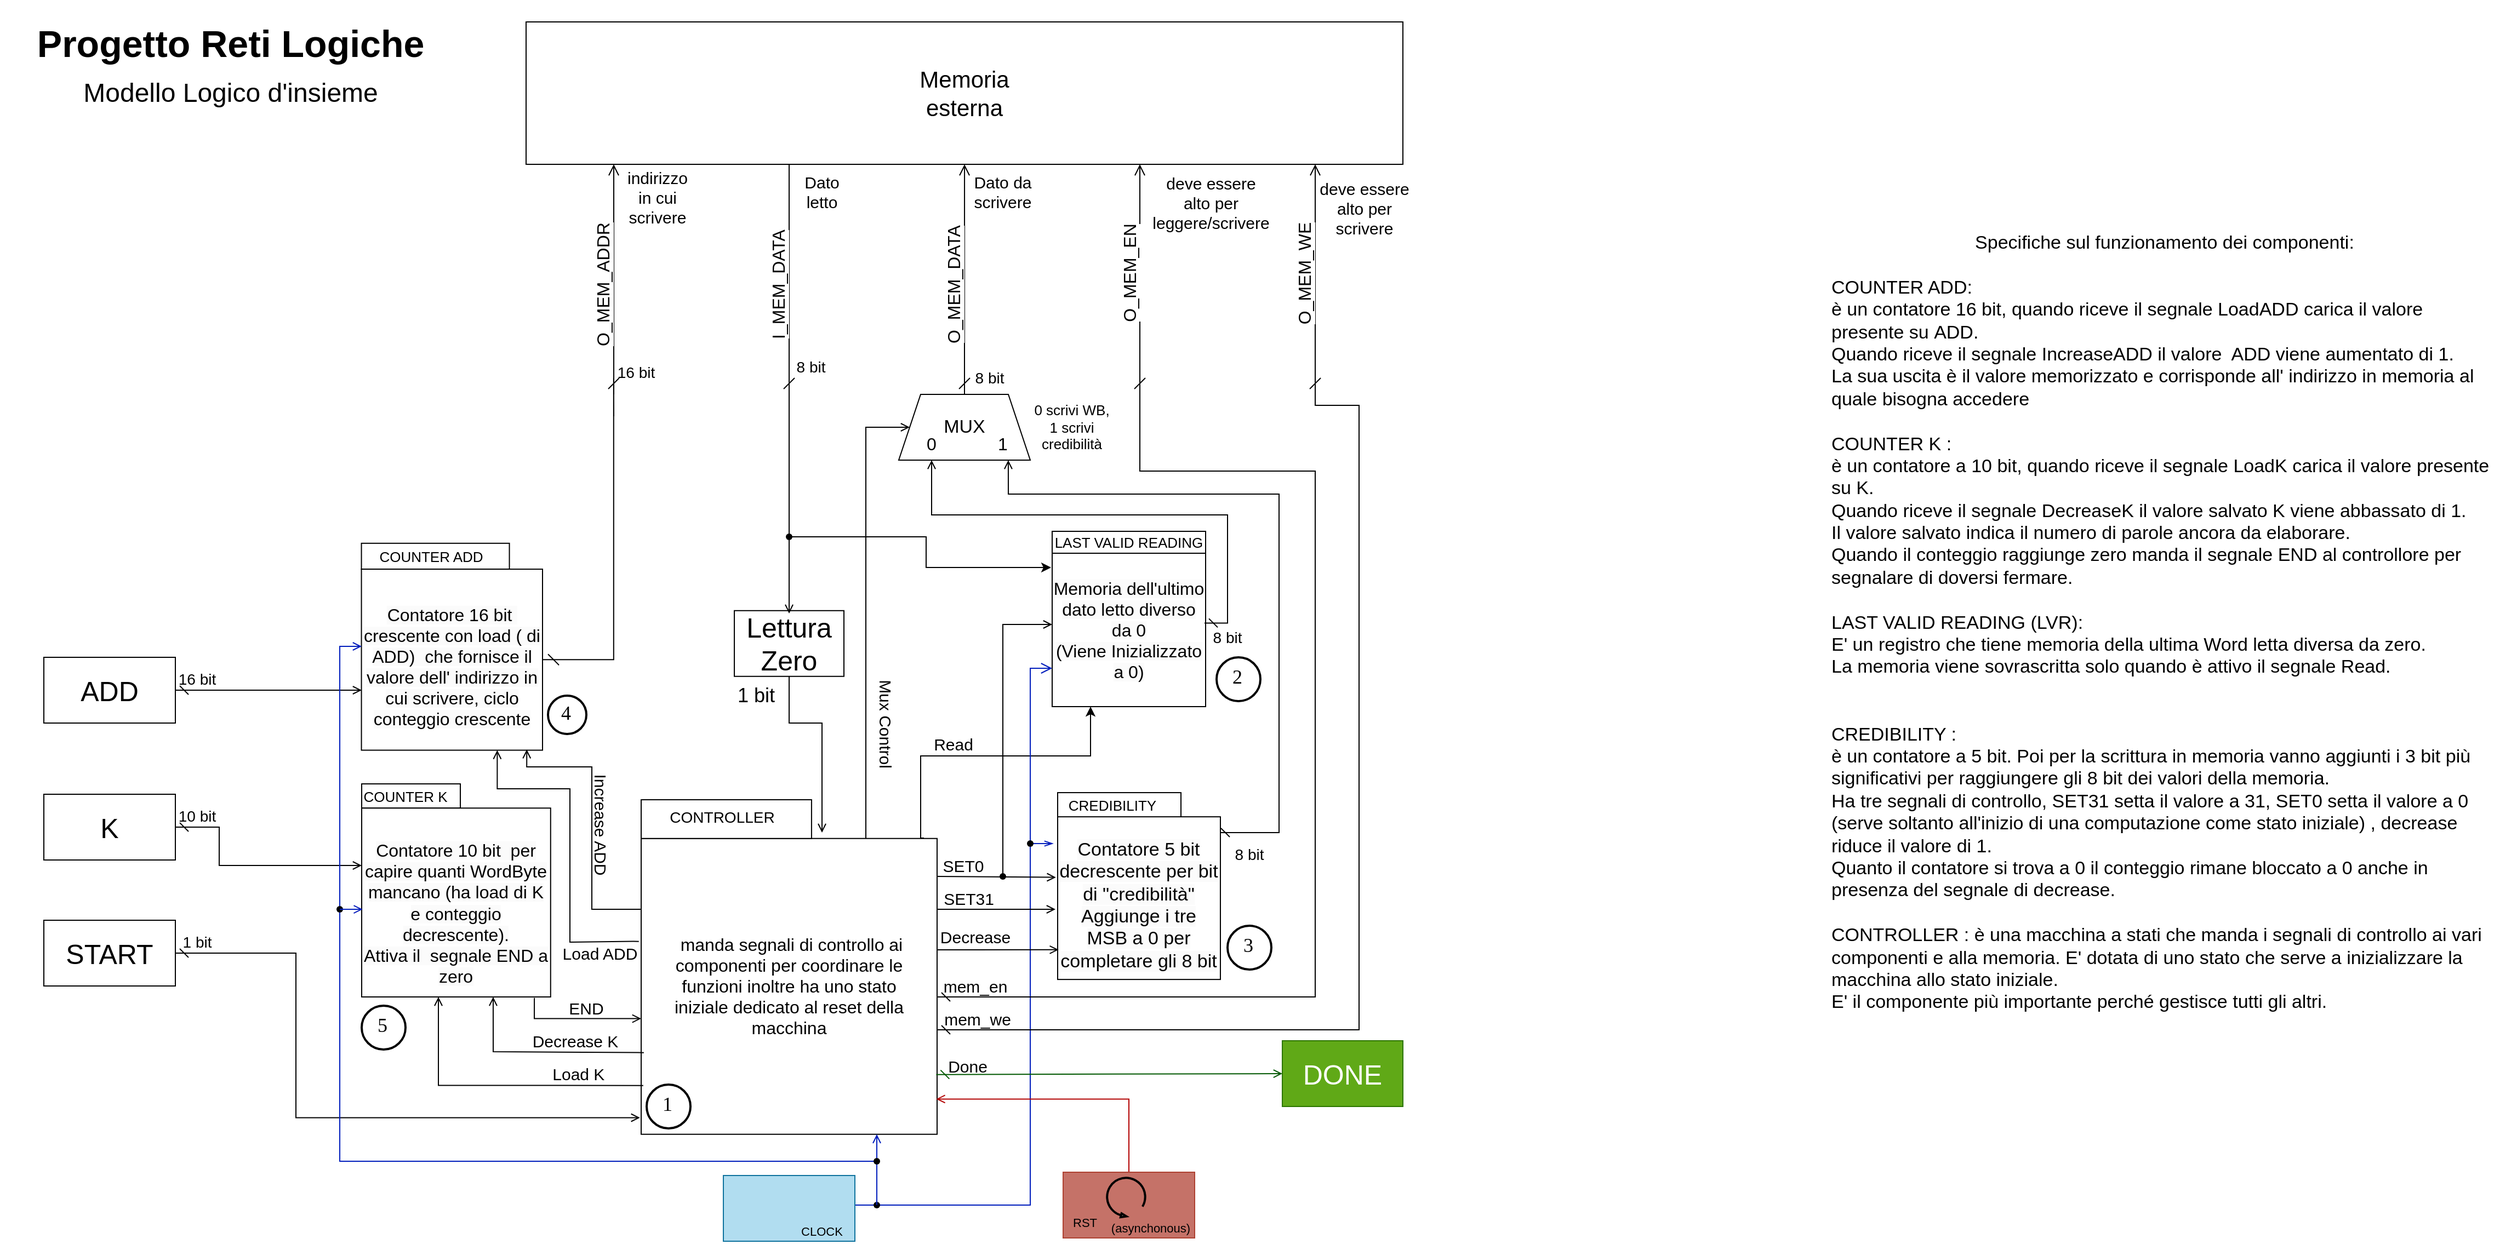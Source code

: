 <mxfile version="23.1.6" type="google">
  <diagram name="Pagina-1" id="CXnJINKXD5CLF8MU5uza">
    <mxGraphModel grid="1" page="1" gridSize="10" guides="1" tooltips="1" connect="1" arrows="1" fold="1" pageScale="1" pageWidth="827" pageHeight="1169" math="0" shadow="0">
      <root>
        <mxCell id="0" />
        <mxCell id="1" parent="0" />
        <mxCell id="ujHU5clYt-HK3VPFzPeh-1" style="edgeStyle=orthogonalEdgeStyle;rounded=0;orthogonalLoop=1;jettySize=auto;html=1;entryX=0.25;entryY=1;entryDx=0;entryDy=0;" edge="1" parent="1" target="HzhO1O29SzSo7NNr3SF--50">
          <mxGeometry relative="1" as="geometry">
            <mxPoint x="850" y="775" as="sourcePoint" />
            <Array as="points">
              <mxPoint x="853" y="775" />
              <mxPoint x="850" y="775" />
              <mxPoint x="850" y="700" />
              <mxPoint x="1005" y="700" />
            </Array>
          </mxGeometry>
        </mxCell>
        <mxCell id="OliqGDSAvF72mnYHEAYQ-1" value="&lt;font style=&quot;font-size: 16px;&quot;&gt;&amp;nbsp;manda segnali di controllo ai componenti per coordinare le funzioni inoltre ha uno stato iniziale dedicato al reset della macchina&lt;/font&gt;" style="whiteSpace=wrap;html=1;aspect=fixed;container=0;spacingRight=10;spacingLeft=10;" vertex="1" parent="1">
          <mxGeometry x="595" y="775.368" width="270" height="270" as="geometry" />
        </mxCell>
        <mxCell id="HzhO1O29SzSo7NNr3SF--3" value="K" style="rounded=0;whiteSpace=wrap;html=1;fontFamily=Helvetica;fontSize=25;fontColor=default;" vertex="1" parent="1">
          <mxGeometry x="50" y="735" width="120" height="60" as="geometry" />
        </mxCell>
        <mxCell id="x2RgXC4AxQPdTiI1XyRX-39" style="edgeStyle=orthogonalEdgeStyle;shape=connector;rounded=0;orthogonalLoop=1;jettySize=auto;html=1;labelBackgroundColor=default;strokeColor=default;align=center;verticalAlign=middle;fontFamily=Helvetica;fontSize=11;fontColor=default;endArrow=open;endFill=0;startArrow=dash;startFill=0;" edge="1" parent="1" source="HzhO1O29SzSo7NNr3SF--4">
          <mxGeometry relative="1" as="geometry">
            <mxPoint x="340" y="640" as="targetPoint" />
          </mxGeometry>
        </mxCell>
        <mxCell id="HzhO1O29SzSo7NNr3SF--4" value="ADD" style="rounded=0;whiteSpace=wrap;html=1;fontFamily=Helvetica;fontSize=25;fontColor=default;" vertex="1" parent="1">
          <mxGeometry x="50" y="610" width="120" height="60" as="geometry" />
        </mxCell>
        <mxCell id="x2RgXC4AxQPdTiI1XyRX-41" style="edgeStyle=orthogonalEdgeStyle;shape=connector;rounded=0;orthogonalLoop=1;jettySize=auto;html=1;labelBackgroundColor=default;strokeColor=default;align=center;verticalAlign=middle;fontFamily=Helvetica;fontSize=11;fontColor=default;endArrow=open;endFill=0;startArrow=dash;startFill=0;entryX=-0.004;entryY=0.944;entryDx=0;entryDy=0;entryPerimeter=0;" edge="1" parent="1" source="HzhO1O29SzSo7NNr3SF--5" target="OliqGDSAvF72mnYHEAYQ-1">
          <mxGeometry relative="1" as="geometry">
            <mxPoint x="590" y="1030" as="targetPoint" />
            <Array as="points">
              <mxPoint x="280" y="880" />
              <mxPoint x="280" y="1030" />
            </Array>
          </mxGeometry>
        </mxCell>
        <mxCell id="HzhO1O29SzSo7NNr3SF--5" value="START" style="rounded=0;whiteSpace=wrap;html=1;fontFamily=Helvetica;fontSize=25;fontColor=default;" vertex="1" parent="1">
          <mxGeometry x="50" y="850" width="120" height="60" as="geometry" />
        </mxCell>
        <mxCell id="HzhO1O29SzSo7NNr3SF--8" value="DONE" style="rounded=0;whiteSpace=wrap;html=1;fontFamily=Helvetica;fontSize=25;fillColor=#60a917;strokeColor=#2D7600;fontColor=#ffffff;" vertex="1" parent="1">
          <mxGeometry x="1180" y="960" width="110" height="60" as="geometry" />
        </mxCell>
        <mxCell id="HzhO1O29SzSo7NNr3SF--26" value="Memoria&lt;br style=&quot;font-size: 21px;&quot;&gt;esterna" style="rounded=0;whiteSpace=wrap;html=1;fontFamily=Helvetica;fontSize=21;fontColor=default;" vertex="1" parent="1">
          <mxGeometry x="490" y="30" width="800" height="130" as="geometry" />
        </mxCell>
        <mxCell id="HzhO1O29SzSo7NNr3SF--28" value="Progetto Reti Logiche&lt;br&gt;&lt;font style=&quot;font-size: 24px; font-weight: normal;&quot;&gt;Modello Logico d&#39;insieme&lt;/font&gt;" style="text;strokeColor=none;fillColor=none;html=1;fontSize=34;fontStyle=1;verticalAlign=middle;align=center;fontFamily=Helvetica;fontColor=default;" vertex="1" parent="1">
          <mxGeometry x="10" y="10" width="420" height="120" as="geometry" />
        </mxCell>
        <mxCell id="HzhO1O29SzSo7NNr3SF--31" value="&lt;font style=&quot;font-size: 16px;&quot;&gt;O_MEM_ADDR&lt;/font&gt;" style="endArrow=open;html=1;rounded=0;labelBackgroundColor=default;strokeColor=default;align=center;verticalAlign=middle;fontFamily=Helvetica;fontSize=16;fontColor=default;shape=connector;edgeStyle=segmentEdgeStyle;curved=0;startSize=8;endSize=8;entryX=0.111;entryY=1.021;entryDx=0;entryDy=0;entryPerimeter=0;startArrow=dash;startFill=0;endFill=0;horizontal=0;" edge="1" parent="1">
          <mxGeometry x="-0.048" y="10" width="50" height="50" relative="1" as="geometry">
            <mxPoint x="570" y="370" as="sourcePoint" />
            <mxPoint x="570.0" y="160" as="targetPoint" />
            <mxPoint as="offset" />
          </mxGeometry>
        </mxCell>
        <mxCell id="HzhO1O29SzSo7NNr3SF--32" value="I_MEM_DATA" style="endArrow=none;html=1;rounded=0;labelBackgroundColor=default;strokeColor=default;align=center;verticalAlign=middle;fontFamily=Helvetica;fontSize=16;fontColor=default;shape=connector;edgeStyle=segmentEdgeStyle;curved=0;startSize=8;endSize=8;entryX=0.111;entryY=1.021;entryDx=0;entryDy=0;entryPerimeter=0;startArrow=dash;startFill=0;endFill=0;horizontal=0;" edge="1" parent="1">
          <mxGeometry x="-0.048" y="10" width="50" height="50" relative="1" as="geometry">
            <mxPoint x="730" y="370" as="sourcePoint" />
            <mxPoint x="730" y="160" as="targetPoint" />
            <Array as="points">
              <mxPoint x="730" y="260" />
              <mxPoint x="730" y="260" />
            </Array>
            <mxPoint as="offset" />
          </mxGeometry>
        </mxCell>
        <mxCell id="HzhO1O29SzSo7NNr3SF--33" value="O_MEM_DATA" style="endArrow=open;html=1;rounded=0;labelBackgroundColor=default;strokeColor=default;align=center;verticalAlign=middle;fontFamily=Helvetica;fontSize=16;fontColor=default;shape=connector;edgeStyle=segmentEdgeStyle;curved=0;startSize=8;endSize=8;entryX=0.111;entryY=1.021;entryDx=0;entryDy=0;entryPerimeter=0;startArrow=dash;startFill=0;endFill=0;horizontal=0;" edge="1" parent="1">
          <mxGeometry x="-0.048" y="10" width="50" height="50" relative="1" as="geometry">
            <mxPoint x="890" y="370" as="sourcePoint" />
            <mxPoint x="890.03" y="160" as="targetPoint" />
            <Array as="points">
              <mxPoint x="890" y="360" />
              <mxPoint x="890" y="360" />
            </Array>
            <mxPoint as="offset" />
          </mxGeometry>
        </mxCell>
        <mxCell id="HzhO1O29SzSo7NNr3SF--34" value="O_MEM_WE" style="endArrow=open;html=1;rounded=0;labelBackgroundColor=default;strokeColor=default;align=center;verticalAlign=middle;fontFamily=Helvetica;fontSize=16;fontColor=default;shape=connector;edgeStyle=segmentEdgeStyle;curved=0;startSize=8;endSize=8;startArrow=dash;startFill=0;endFill=0;horizontal=0;" edge="1" parent="1">
          <mxGeometry x="0.047" y="10" width="50" height="50" relative="1" as="geometry">
            <mxPoint x="1210" y="369.97" as="sourcePoint" />
            <mxPoint x="1210" y="160" as="targetPoint" />
            <Array as="points">
              <mxPoint x="1210" y="160" />
            </Array>
            <mxPoint as="offset" />
          </mxGeometry>
        </mxCell>
        <mxCell id="HzhO1O29SzSo7NNr3SF--35" value="O_MEM_EN" style="endArrow=open;html=1;rounded=0;labelBackgroundColor=default;strokeColor=default;align=center;verticalAlign=middle;fontFamily=Helvetica;fontSize=16;fontColor=default;shape=connector;edgeStyle=segmentEdgeStyle;curved=0;startSize=8;endSize=8;entryX=0.111;entryY=1.021;entryDx=0;entryDy=0;entryPerimeter=0;startArrow=dash;startFill=0;endFill=0;horizontal=0;" edge="1" parent="1">
          <mxGeometry x="0.051" y="10" width="50" height="50" relative="1" as="geometry">
            <mxPoint x="1050" y="370" as="sourcePoint" />
            <mxPoint x="1050" y="160" as="targetPoint" />
            <mxPoint as="offset" />
          </mxGeometry>
        </mxCell>
        <mxCell id="HzhO1O29SzSo7NNr3SF--66" value="" style="group" connectable="0" vertex="1" parent="1">
          <mxGeometry x="340" y="720" width="172.37" height="210" as="geometry" />
        </mxCell>
        <mxCell id="HzhO1O29SzSo7NNr3SF--65" value="" style="rounded=0;whiteSpace=wrap;html=1;fontFamily=Helvetica;fontSize=11;fontColor=default;" vertex="1" parent="HzhO1O29SzSo7NNr3SF--66">
          <mxGeometry y="5.526" width="90" height="22.105" as="geometry" />
        </mxCell>
        <mxCell id="HzhO1O29SzSo7NNr3SF--49" value="&lt;font style=&quot;font-size: 16px;&quot;&gt;&lt;br&gt;&lt;/font&gt;&lt;span style=&quot;color: rgb(0, 0, 0); font-family: Helvetica; font-style: normal; font-variant-ligatures: normal; font-variant-caps: normal; font-weight: 400; letter-spacing: normal; orphans: 2; text-align: center; text-indent: 0px; text-transform: none; widows: 2; word-spacing: 0px; -webkit-text-stroke-width: 0px; background-color: rgb(251, 251, 251); text-decoration-thickness: initial; text-decoration-style: initial; text-decoration-color: initial; float: none; display: inline !important; font-size: 16px;&quot;&gt;&lt;font style=&quot;font-size: 16px;&quot;&gt;Contatore 10 bit&amp;nbsp; per capire quanti WordByte mancano (ha load di K e conteggio decrescente).&lt;br&gt;Attiva il&amp;nbsp; segnale END a zero&lt;/font&gt;&lt;br&gt;&lt;/span&gt;" style="whiteSpace=wrap;html=1;aspect=fixed;fontFamily=Helvetica;fontSize=11;fontColor=default;" vertex="1" parent="HzhO1O29SzSo7NNr3SF--66">
          <mxGeometry y="27.63" width="172.37" height="172.37" as="geometry" />
        </mxCell>
        <mxCell id="HzhO1O29SzSo7NNr3SF--63" value="COUNTER K" style="text;html=1;strokeColor=none;fillColor=none;align=center;verticalAlign=middle;whiteSpace=wrap;rounded=0;fontFamily=Helvetica;fontSize=13;fontColor=default;" vertex="1" parent="HzhO1O29SzSo7NNr3SF--66">
          <mxGeometry width="80" height="33.158" as="geometry" />
        </mxCell>
        <mxCell id="HzhO1O29SzSo7NNr3SF--78" value="" style="group" connectable="0" vertex="1" parent="1">
          <mxGeometry x="970" y="490" width="140" height="170" as="geometry" />
        </mxCell>
        <mxCell id="HzhO1O29SzSo7NNr3SF--76" value="" style="rounded=0;whiteSpace=wrap;html=1;fontFamily=Helvetica;fontSize=11;fontColor=default;" vertex="1" parent="HzhO1O29SzSo7NNr3SF--78">
          <mxGeometry y="5" width="140" height="20" as="geometry" />
        </mxCell>
        <mxCell id="OliqGDSAvF72mnYHEAYQ-31" style="edgeStyle=orthogonalEdgeStyle;shape=connector;rounded=0;orthogonalLoop=1;jettySize=auto;html=1;exitDx=0;exitDy=0;labelBackgroundColor=default;strokeColor=default;align=center;verticalAlign=middle;fontFamily=Helvetica;fontSize=11;fontColor=default;startArrow=dash;startFill=0;endArrow=none;endFill=0;" edge="1" parent="HzhO1O29SzSo7NNr3SF--78">
          <mxGeometry relative="1" as="geometry">
            <mxPoint x="-170" y="-130" as="targetPoint" />
            <mxPoint x="-170" y="-130.45" as="sourcePoint" />
          </mxGeometry>
        </mxCell>
        <mxCell id="HzhO1O29SzSo7NNr3SF--50" value="&lt;span style=&quot;color: rgb(0, 0, 0); font-family: Helvetica; font-style: normal; font-variant-ligatures: normal; font-variant-caps: normal; font-weight: 400; letter-spacing: normal; orphans: 2; text-align: center; text-indent: 0px; text-transform: none; widows: 2; word-spacing: 0px; -webkit-text-stroke-width: 0px; background-color: rgb(251, 251, 251); text-decoration-thickness: initial; text-decoration-style: initial; text-decoration-color: initial; float: none; display: inline !important; font-size: 16px;&quot;&gt;&lt;font style=&quot;font-size: 16px;&quot;&gt;Memoria dell&#39;ultimo dato letto diverso da 0&lt;br&gt;(Viene Inizializzato a 0)&lt;/font&gt;&lt;br&gt;&lt;/span&gt;" style="whiteSpace=wrap;html=1;aspect=fixed;fontFamily=Helvetica;fontSize=11;fontColor=default;" vertex="1" parent="HzhO1O29SzSo7NNr3SF--78">
          <mxGeometry y="25" width="140" height="140" as="geometry" />
        </mxCell>
        <mxCell id="HzhO1O29SzSo7NNr3SF--74" value="LAST VALID READING" style="text;html=1;strokeColor=none;fillColor=none;align=center;verticalAlign=middle;whiteSpace=wrap;rounded=0;fontFamily=Helvetica;fontSize=13;fontColor=default;" vertex="1" parent="HzhO1O29SzSo7NNr3SF--78">
          <mxGeometry width="140" height="30" as="geometry" />
        </mxCell>
        <mxCell id="HzhO1O29SzSo7NNr3SF--81" value="" style="group" connectable="0" vertex="1" parent="1">
          <mxGeometry x="331.91" y="500" width="173.091" height="194.777" as="geometry" />
        </mxCell>
        <mxCell id="HzhO1O29SzSo7NNr3SF--68" value="" style="rounded=0;whiteSpace=wrap;html=1;fontFamily=Helvetica;fontSize=11;fontColor=default;container=0;" vertex="1" parent="HzhO1O29SzSo7NNr3SF--81">
          <mxGeometry x="7.86" y="5.91" width="135" height="23.64" as="geometry" />
        </mxCell>
        <mxCell id="HzhO1O29SzSo7NNr3SF--82" style="edgeStyle=segmentEdgeStyle;shape=connector;curved=0;rounded=0;orthogonalLoop=1;jettySize=auto;html=1;labelBackgroundColor=default;strokeColor=default;align=center;verticalAlign=middle;fontFamily=Helvetica;fontSize=11;fontColor=default;startArrow=dash;startFill=0;endArrow=none;endFill=0;startSize=8;endSize=8;" edge="1" parent="HzhO1O29SzSo7NNr3SF--81" source="HzhO1O29SzSo7NNr3SF--51">
          <mxGeometry relative="1" as="geometry">
            <mxPoint x="238.09" y="-110" as="targetPoint" />
            <Array as="points">
              <mxPoint x="238" y="112" />
              <mxPoint x="238" y="-145" />
            </Array>
          </mxGeometry>
        </mxCell>
        <mxCell id="HzhO1O29SzSo7NNr3SF--51" value="&lt;br&gt;&lt;span style=&quot;color: rgb(0, 0, 0); font-family: Helvetica; font-size: 16px; font-style: normal; font-variant-ligatures: normal; font-variant-caps: normal; font-weight: 400; letter-spacing: normal; orphans: 2; text-align: center; text-indent: 0px; text-transform: none; widows: 2; word-spacing: 0px; -webkit-text-stroke-width: 0px; background-color: rgb(251, 251, 251); text-decoration-thickness: initial; text-decoration-style: initial; text-decoration-color: initial; float: none; display: inline !important;&quot;&gt;Contatore 16 bit&amp;nbsp; crescente con load ( di ADD)&amp;nbsp; che fornisce il valore dell&#39; indirizzo in cui scrivere, ciclo conteggio crescente&lt;/span&gt;&lt;br&gt;" style="whiteSpace=wrap;html=1;aspect=fixed;fontFamily=Helvetica;fontSize=11;fontColor=default;fontStyle=1;container=0;" vertex="1" parent="HzhO1O29SzSo7NNr3SF--81">
          <mxGeometry x="7.86" y="29.545" width="165.231" height="165.231" as="geometry" />
        </mxCell>
        <mxCell id="HzhO1O29SzSo7NNr3SF--67" value="COUNTER ADD" style="text;html=1;strokeColor=none;fillColor=none;align=center;verticalAlign=middle;whiteSpace=wrap;rounded=0;fontFamily=Helvetica;fontSize=13;fontColor=default;container=0;" vertex="1" parent="HzhO1O29SzSo7NNr3SF--81">
          <mxGeometry width="142.857" height="35.455" as="geometry" />
        </mxCell>
        <mxCell id="HzhO1O29SzSo7NNr3SF--87" value="Dato da scrivere" style="text;html=1;strokeColor=none;fillColor=none;align=center;verticalAlign=middle;whiteSpace=wrap;rounded=0;fontFamily=Helvetica;fontSize=15;fontColor=default;" vertex="1" parent="1">
          <mxGeometry x="895" y="175" width="60" height="20" as="geometry" />
        </mxCell>
        <mxCell id="HzhO1O29SzSo7NNr3SF--88" value="Dato letto" style="text;html=1;strokeColor=none;fillColor=none;align=center;verticalAlign=middle;whiteSpace=wrap;rounded=0;fontFamily=Helvetica;fontSize=15;fontColor=default;" vertex="1" parent="1">
          <mxGeometry x="730" y="170" width="60" height="30" as="geometry" />
        </mxCell>
        <mxCell id="HzhO1O29SzSo7NNr3SF--89" value="deve essere alto per leggere/scrivere" style="text;html=1;strokeColor=none;fillColor=none;align=center;verticalAlign=middle;whiteSpace=wrap;rounded=0;fontFamily=Helvetica;fontSize=15;fontColor=default;" vertex="1" parent="1">
          <mxGeometry x="1070" y="170" width="90" height="50" as="geometry" />
        </mxCell>
        <mxCell id="HzhO1O29SzSo7NNr3SF--90" value="deve essere alto per scrivere" style="text;html=1;strokeColor=none;fillColor=none;align=center;verticalAlign=middle;whiteSpace=wrap;rounded=0;fontFamily=Helvetica;fontSize=15;fontColor=default;" vertex="1" parent="1">
          <mxGeometry x="1210" y="180" width="90" height="40" as="geometry" />
        </mxCell>
        <mxCell id="HzhO1O29SzSo7NNr3SF--91" value="indirizzo in cui scrivere" style="text;html=1;strokeColor=none;fillColor=none;align=center;verticalAlign=middle;whiteSpace=wrap;rounded=0;fontFamily=Helvetica;fontSize=15;fontColor=default;" vertex="1" parent="1">
          <mxGeometry x="580" y="175" width="60" height="30" as="geometry" />
        </mxCell>
        <mxCell id="HzhO1O29SzSo7NNr3SF--110" value="8 bit" style="text;html=1;strokeColor=none;fillColor=none;align=center;verticalAlign=middle;whiteSpace=wrap;rounded=0;fontFamily=Helvetica;fontSize=14;fontColor=default;" vertex="1" parent="1">
          <mxGeometry x="720" y="330" width="60" height="30" as="geometry" />
        </mxCell>
        <mxCell id="HzhO1O29SzSo7NNr3SF--114" value="8 bit" style="text;html=1;strokeColor=none;fillColor=none;align=center;verticalAlign=middle;whiteSpace=wrap;rounded=0;fontFamily=Helvetica;fontSize=14;fontColor=default;" vertex="1" parent="1">
          <mxGeometry x="882.5" y="340" width="60" height="30" as="geometry" />
        </mxCell>
        <mxCell id="HzhO1O29SzSo7NNr3SF--118" value="" style="endArrow=open;html=1;rounded=0;labelBackgroundColor=default;strokeColor=#001DBC;align=center;verticalAlign=middle;fontFamily=Helvetica;fontSize=11;fontColor=default;shape=connector;edgeStyle=segmentEdgeStyle;curved=0;startSize=8;endSize=8;endFill=0;entryX=0;entryY=0.75;entryDx=0;entryDy=0;exitX=1;exitY=0.5;exitDx=0;exitDy=0;fillColor=#0050ef;" edge="1" parent="1" source="HzhO1O29SzSo7NNr3SF--15" target="HzhO1O29SzSo7NNr3SF--50">
          <mxGeometry width="50" height="50" relative="1" as="geometry">
            <mxPoint x="790" y="1090" as="sourcePoint" />
            <mxPoint x="950" y="630" as="targetPoint" />
            <Array as="points">
              <mxPoint x="790" y="1110" />
              <mxPoint x="950" y="1110" />
              <mxPoint x="950" y="620" />
            </Array>
          </mxGeometry>
        </mxCell>
        <mxCell id="OliqGDSAvF72mnYHEAYQ-23" value="mem_en" style="text;html=1;strokeColor=none;fillColor=none;align=center;verticalAlign=middle;whiteSpace=wrap;rounded=0;fontFamily=Helvetica;fontSize=15;fontColor=default;flipH=1;" vertex="1" parent="1">
          <mxGeometry x="870" y="895" width="60" height="30" as="geometry" />
        </mxCell>
        <mxCell id="OliqGDSAvF72mnYHEAYQ-25" value="mem_we" style="text;html=1;strokeColor=none;fillColor=none;align=center;verticalAlign=middle;whiteSpace=wrap;rounded=0;fontFamily=Helvetica;fontSize=15;fontColor=default;" vertex="1" parent="1">
          <mxGeometry x="872" y="925" width="60" height="30" as="geometry" />
        </mxCell>
        <mxCell id="OliqGDSAvF72mnYHEAYQ-47" value="16 bit" style="text;strokeColor=none;fillColor=none;html=1;fontSize=14;fontStyle=0;verticalAlign=middle;align=center;fontFamily=Helvetica;fontColor=default;" vertex="1" parent="1">
          <mxGeometry x="540" y="330" width="100" height="40" as="geometry" />
        </mxCell>
        <mxCell id="OliqGDSAvF72mnYHEAYQ-48" style="edgeStyle=orthogonalEdgeStyle;shape=connector;rounded=0;orthogonalLoop=1;jettySize=auto;html=1;labelBackgroundColor=default;strokeColor=default;align=center;verticalAlign=middle;fontFamily=Helvetica;fontSize=11;fontColor=default;startArrow=dash;startFill=0;endArrow=open;endFill=0;entryX=0.833;entryY=1;entryDx=0;entryDy=0;entryPerimeter=0;" edge="1" parent="1" target="OliqGDSAvF72mnYHEAYQ-49">
          <mxGeometry relative="1" as="geometry">
            <mxPoint x="1120" y="770" as="sourcePoint" />
            <mxPoint x="925" y="420" as="targetPoint" />
            <Array as="points">
              <mxPoint x="1120" y="770" />
              <mxPoint x="1177" y="770" />
              <mxPoint x="1177" y="461" />
              <mxPoint x="930" y="461" />
            </Array>
          </mxGeometry>
        </mxCell>
        <mxCell id="OliqGDSAvF72mnYHEAYQ-49" value="MUX" style="shape=trapezoid;perimeter=trapezoidPerimeter;whiteSpace=wrap;html=1;fixedSize=1;fontFamily=Helvetica;fontSize=17;fontColor=default;" vertex="1" parent="1">
          <mxGeometry x="830" y="370" width="120" height="60" as="geometry" />
        </mxCell>
        <mxCell id="OliqGDSAvF72mnYHEAYQ-50" style="edgeStyle=orthogonalEdgeStyle;shape=connector;rounded=0;orthogonalLoop=1;jettySize=auto;html=1;labelBackgroundColor=default;strokeColor=default;align=center;verticalAlign=middle;fontFamily=Helvetica;fontSize=11;fontColor=default;startArrow=dash;startFill=0;endArrow=open;endFill=0;entryX=0.5;entryY=1;entryDx=0;entryDy=0;exitX=0.993;exitY=0.455;exitDx=0;exitDy=0;exitPerimeter=0;" edge="1" parent="1" source="HzhO1O29SzSo7NNr3SF--50" target="OliqGDSAvF72mnYHEAYQ-59">
          <mxGeometry relative="1" as="geometry">
            <mxPoint x="920" y="450" as="targetPoint" />
            <mxPoint x="1120" y="570" as="sourcePoint" />
            <Array as="points">
              <mxPoint x="1130" y="579" />
              <mxPoint x="1130" y="480" />
              <mxPoint x="860" y="480" />
            </Array>
          </mxGeometry>
        </mxCell>
        <mxCell id="OliqGDSAvF72mnYHEAYQ-53" value="Mux Control" style="text;html=1;strokeColor=none;fillColor=none;align=center;verticalAlign=middle;whiteSpace=wrap;rounded=0;rotation=90;fontSize=15;" vertex="1" parent="1">
          <mxGeometry x="773.5" y="655.5" width="91" height="30" as="geometry" />
        </mxCell>
        <mxCell id="OliqGDSAvF72mnYHEAYQ-59" value="0" style="text;html=1;strokeColor=none;fillColor=none;align=center;verticalAlign=middle;whiteSpace=wrap;rounded=0;fontFamily=Helvetica;fontSize=16;fontColor=default;" vertex="1" parent="1">
          <mxGeometry x="830" y="400" width="60" height="30" as="geometry" />
        </mxCell>
        <mxCell id="OliqGDSAvF72mnYHEAYQ-60" value="1" style="text;html=1;strokeColor=none;fillColor=none;align=center;verticalAlign=middle;whiteSpace=wrap;rounded=0;fontFamily=Helvetica;fontSize=16;fontColor=default;" vertex="1" parent="1">
          <mxGeometry x="895" y="400" width="60" height="30" as="geometry" />
        </mxCell>
        <mxCell id="OliqGDSAvF72mnYHEAYQ-61" value="0 scrivi WB,&lt;br style=&quot;font-size: 13px;&quot;&gt;1 scrivi credibilità" style="text;html=1;strokeColor=none;fillColor=none;align=center;verticalAlign=middle;whiteSpace=wrap;rounded=0;fontFamily=Helvetica;fontSize=13;fontColor=default;" vertex="1" parent="1">
          <mxGeometry x="942.5" y="377.5" width="90" height="45" as="geometry" />
        </mxCell>
        <mxCell id="OliqGDSAvF72mnYHEAYQ-28" style="edgeStyle=orthogonalEdgeStyle;shape=connector;rounded=0;orthogonalLoop=1;jettySize=auto;html=1;labelBackgroundColor=default;strokeColor=default;align=center;verticalAlign=middle;fontFamily=Helvetica;fontSize=11;fontColor=default;startArrow=none;startFill=0;endArrow=none;endFill=0;exitDx=0;exitDy=0;" edge="1" parent="1" source="x2RgXC4AxQPdTiI1XyRX-7">
          <mxGeometry relative="1" as="geometry">
            <mxPoint x="730" y="370" as="targetPoint" />
            <mxPoint x="970" y="520" as="sourcePoint" />
            <Array as="points">
              <mxPoint x="730" y="460" />
              <mxPoint x="730" y="460" />
            </Array>
          </mxGeometry>
        </mxCell>
        <mxCell id="OliqGDSAvF72mnYHEAYQ-67" value="" style="group" connectable="0" vertex="1" parent="1">
          <mxGeometry x="975" y="728" width="175" height="182" as="geometry" />
        </mxCell>
        <mxCell id="HzhO1O29SzSo7NNr3SF--72" value="" style="rounded=0;whiteSpace=wrap;html=1;fontFamily=Helvetica;fontSize=11;fontColor=default;" vertex="1" parent="OliqGDSAvF72mnYHEAYQ-67">
          <mxGeometry y="5.515" width="112.5" height="27.576" as="geometry" />
        </mxCell>
        <mxCell id="HzhO1O29SzSo7NNr3SF--52" value="&lt;br&gt;&lt;span style=&quot;color: rgb(0, 0, 0); font-family: Helvetica; font-size: 17px; font-style: normal; font-variant-ligatures: normal; font-variant-caps: normal; font-weight: 400; letter-spacing: normal; orphans: 2; text-align: center; text-indent: 0px; text-transform: none; widows: 2; word-spacing: 0px; -webkit-text-stroke-width: 0px; background-color: rgb(251, 251, 251); text-decoration-thickness: initial; text-decoration-style: initial; text-decoration-color: initial; float: none; display: inline !important;&quot;&gt;Contatore 5 bit decrescente per bit di &quot;credibilità&quot; &lt;br&gt;Aggiunge i tre MSB a 0 per completare gli 8 bit&lt;br&gt;&lt;/span&gt;" style="whiteSpace=wrap;html=1;aspect=fixed;fontFamily=Helvetica;fontSize=11;fontColor=default;" vertex="1" parent="OliqGDSAvF72mnYHEAYQ-67">
          <mxGeometry y="27.576" width="148.485" height="148.485" as="geometry" />
        </mxCell>
        <mxCell id="HzhO1O29SzSo7NNr3SF--71" value="CREDIBILITY" style="text;html=1;strokeColor=none;fillColor=none;align=center;verticalAlign=middle;whiteSpace=wrap;rounded=0;fontFamily=Helvetica;fontSize=13;fontColor=default;" vertex="1" parent="OliqGDSAvF72mnYHEAYQ-67">
          <mxGeometry width="100.0" height="33.091" as="geometry" />
        </mxCell>
        <mxCell id="OliqGDSAvF72mnYHEAYQ-73" value="" style="endArrow=openThin;html=1;rounded=0;labelBackgroundColor=default;strokeColor=#001DBC;align=center;verticalAlign=middle;fontFamily=Helvetica;fontSize=11;fontColor=default;shape=connector;edgeStyle=orthogonalEdgeStyle;endFill=0;fillColor=#0050ef;" edge="1" parent="1">
          <mxGeometry width="50" height="50" relative="1" as="geometry">
            <mxPoint x="950" y="780" as="sourcePoint" />
            <mxPoint x="971" y="780" as="targetPoint" />
            <Array as="points">
              <mxPoint x="950" y="780" />
              <mxPoint x="971" y="780" />
            </Array>
          </mxGeometry>
        </mxCell>
        <mxCell id="OliqGDSAvF72mnYHEAYQ-82" value="Specifiche sul funzionamento dei componenti:&lt;br&gt;&lt;br&gt;&lt;div style=&quot;text-align: left;&quot;&gt;&lt;span style=&quot;background-color: initial;&quot;&gt;COUNTER ADD:&amp;nbsp;&lt;/span&gt;&lt;/div&gt;&lt;div style=&quot;text-align: left;&quot;&gt;&lt;span style=&quot;background-color: initial;&quot;&gt;è un contatore 16 bit, quando riceve il segnale LoadADD carica il valore presente su&amp;nbsp;&lt;/span&gt;&lt;span style=&quot;background-color: initial;&quot;&gt;ADD.&lt;/span&gt;&lt;/div&gt;&lt;div style=&quot;text-align: left;&quot;&gt;&lt;span style=&quot;background-color: initial;&quot;&gt;Quando riceve il segnale IncreaseADD il valore&amp;nbsp; ADD viene aumentato di 1.&lt;/span&gt;&lt;/div&gt;&lt;div style=&quot;text-align: left;&quot;&gt;&lt;span style=&quot;background-color: initial;&quot;&gt;La sua uscita è il valore memorizzato e corrisponde all&#39; indirizzo in memoria al quale bisogna accedere&lt;/span&gt;&lt;/div&gt;&lt;div style=&quot;text-align: left;&quot;&gt;&lt;span style=&quot;background-color: initial;&quot;&gt;&lt;br&gt;&lt;/span&gt;&lt;/div&gt;&lt;div style=&quot;text-align: left;&quot;&gt;&lt;span style=&quot;background-color: initial;&quot;&gt;COUNTER K :&amp;nbsp;&lt;/span&gt;&lt;/div&gt;&lt;div style=&quot;text-align: left;&quot;&gt;&lt;span style=&quot;background-color: initial;&quot;&gt;è un contatore a 10 bit, quando riceve il segnale LoadK carica il valore presente su K.&lt;/span&gt;&lt;/div&gt;&lt;div style=&quot;text-align: left;&quot;&gt;&lt;span style=&quot;background-color: initial;&quot;&gt;Quando riceve il segnale DecreaseK il valore salvato K viene abbassato di 1.&lt;/span&gt;&lt;/div&gt;&lt;div style=&quot;text-align: left;&quot;&gt;&lt;span style=&quot;background-color: initial;&quot;&gt;Il valore salvato indica il numero di parole ancora da elaborare.&amp;nbsp;&lt;/span&gt;&lt;/div&gt;&lt;div style=&quot;text-align: left;&quot;&gt;&lt;span style=&quot;background-color: initial;&quot;&gt;Quando il conteggio raggiunge zero manda il segnale END al controllore per segnalare di doversi fermare.&lt;/span&gt;&lt;/div&gt;&lt;div style=&quot;text-align: left;&quot;&gt;&lt;span style=&quot;background-color: initial;&quot;&gt;&lt;br&gt;&lt;/span&gt;&lt;/div&gt;&lt;div style=&quot;text-align: left;&quot;&gt;&lt;span style=&quot;background-color: initial;&quot;&gt;LAST VALID READING (LVR):&amp;nbsp;&lt;/span&gt;&lt;/div&gt;&lt;div style=&quot;text-align: left;&quot;&gt;&lt;span style=&quot;background-color: initial;&quot;&gt;E&#39; un registro che tiene memoria della ultima Word letta diversa da zero.&lt;/span&gt;&lt;/div&gt;&lt;div style=&quot;text-align: left;&quot;&gt;&lt;span style=&quot;background-color: initial;&quot;&gt;La memoria viene sovrascritta solo quando è attivo il segnale Read.&lt;/span&gt;&lt;/div&gt;&lt;div style=&quot;text-align: left;&quot;&gt;&lt;br&gt;&lt;/div&gt;&lt;div style=&quot;text-align: left;&quot;&gt;&lt;br&gt;&lt;/div&gt;&lt;div style=&quot;text-align: left;&quot;&gt;&lt;span style=&quot;background-color: initial;&quot;&gt;CREDIBILITY :&amp;nbsp;&lt;/span&gt;&lt;/div&gt;&lt;div style=&quot;text-align: left;&quot;&gt;&lt;span style=&quot;background-color: initial;&quot;&gt;è un contatore a 5 bit. Poi per la scrittura in memoria vanno aggiunti i 3 bit più significativi per raggiungere gli 8 bit dei valori della memoria.&amp;nbsp;&lt;/span&gt;&lt;/div&gt;&lt;div style=&quot;text-align: left;&quot;&gt;&lt;span style=&quot;background-color: initial;&quot;&gt;Ha tre segnali di controllo, SET31 setta il valore a 31, SET0 setta il valore a 0 (serve soltanto all&#39;inizio di una computazione come stato iniziale) , decrease riduce il valore di 1.&lt;/span&gt;&lt;/div&gt;&lt;div style=&quot;text-align: left;&quot;&gt;&lt;span style=&quot;background-color: initial;&quot;&gt;Quanto il contatore si trova a 0 il conteggio rimane bloccato a 0 anche in presenza del segnale di decrease.&lt;/span&gt;&lt;/div&gt;&lt;div style=&quot;text-align: left;&quot;&gt;&lt;span style=&quot;background-color: initial;&quot;&gt;&lt;br&gt;&lt;/span&gt;&lt;/div&gt;&lt;div style=&quot;text-align: left;&quot;&gt;CONTROLLER : è una macchina a stati che manda i segnali di controllo ai vari componenti e alla memoria. E&#39; dotata di uno stato che serve a inizializzare la macchina allo stato iniziale.&lt;/div&gt;&lt;div style=&quot;text-align: left;&quot;&gt;E&#39; il componente più importante perché gestisce tutti gli altri.&lt;/div&gt;&lt;div style=&quot;text-align: left;&quot;&gt;&lt;br&gt;&lt;/div&gt;" style="text;html=1;strokeColor=none;fillColor=none;align=center;verticalAlign=top;whiteSpace=wrap;rounded=0;fontFamily=Helvetica;fontSize=17;fontColor=default;" vertex="1" parent="1">
          <mxGeometry x="1680" y="214.92" width="610" height="735.08" as="geometry" />
        </mxCell>
        <mxCell id="OliqGDSAvF72mnYHEAYQ-91" value="Decrease" style="text;html=1;strokeColor=none;fillColor=none;align=center;verticalAlign=middle;whiteSpace=wrap;rounded=0;fontFamily=Helvetica;fontSize=15;fontColor=default;flipH=1;" vertex="1" parent="1">
          <mxGeometry x="870" y="850" width="60" height="30" as="geometry" />
        </mxCell>
        <mxCell id="OliqGDSAvF72mnYHEAYQ-95" value="Done" style="text;html=1;strokeColor=none;fillColor=none;align=center;verticalAlign=middle;whiteSpace=wrap;rounded=0;fontFamily=Helvetica;fontSize=15;fontColor=default;" vertex="1" parent="1">
          <mxGeometry x="863" y="968" width="60" height="30" as="geometry" />
        </mxCell>
        <mxCell id="x2RgXC4AxQPdTiI1XyRX-1" value="Lettura Zero" style="rounded=0;whiteSpace=wrap;html=1;fontSize=25;" vertex="1" parent="1">
          <mxGeometry x="680" y="567.39" width="100" height="60" as="geometry" />
        </mxCell>
        <mxCell id="x2RgXC4AxQPdTiI1XyRX-8" style="edgeStyle=orthogonalEdgeStyle;rounded=0;orthogonalLoop=1;jettySize=auto;html=1;endArrow=open;endFill=0;" edge="1" parent="1" source="x2RgXC4AxQPdTiI1XyRX-7">
          <mxGeometry relative="1" as="geometry">
            <Array as="points">
              <mxPoint x="730" y="570" />
            </Array>
            <mxPoint x="730" y="570" as="targetPoint" />
          </mxGeometry>
        </mxCell>
        <mxCell id="OliqGDSAvF72mnYHEAYQ-14" style="edgeStyle=orthogonalEdgeStyle;shape=connector;rounded=0;orthogonalLoop=1;jettySize=auto;html=1;labelBackgroundColor=default;strokeColor=default;align=center;verticalAlign=middle;fontFamily=Helvetica;fontSize=11;fontColor=default;startArrow=dash;startFill=0;endArrow=none;endFill=0;" edge="1" parent="1">
          <mxGeometry relative="1" as="geometry">
            <mxPoint x="1050" y="367" as="targetPoint" />
            <Array as="points">
              <mxPoint x="1210" y="920" />
              <mxPoint x="1210" y="440" />
              <mxPoint x="1050" y="440" />
            </Array>
            <mxPoint x="865" y="920" as="sourcePoint" />
          </mxGeometry>
        </mxCell>
        <mxCell id="OliqGDSAvF72mnYHEAYQ-92" style="edgeStyle=orthogonalEdgeStyle;shape=connector;rounded=0;orthogonalLoop=1;jettySize=auto;html=1;labelBackgroundColor=default;strokeColor=#005700;align=center;verticalAlign=middle;fontFamily=Helvetica;fontSize=11;fontColor=default;startArrow=dash;startFill=0;endArrow=open;endFill=0;fillColor=#008a00;exitX=0.997;exitY=0.798;exitDx=0;exitDy=0;exitPerimeter=0;entryX=0;entryY=0.5;entryDx=0;entryDy=0;" edge="1" parent="1" source="OliqGDSAvF72mnYHEAYQ-1" target="HzhO1O29SzSo7NNr3SF--8">
          <mxGeometry relative="1" as="geometry">
            <mxPoint x="1400" y="991" as="targetPoint" />
            <Array as="points">
              <mxPoint x="1180" y="991" />
            </Array>
            <mxPoint x="865" y="940" as="sourcePoint" />
          </mxGeometry>
        </mxCell>
        <mxCell id="OliqGDSAvF72mnYHEAYQ-13" style="edgeStyle=orthogonalEdgeStyle;shape=connector;rounded=0;orthogonalLoop=1;jettySize=auto;html=1;labelBackgroundColor=default;strokeColor=default;align=center;verticalAlign=middle;fontFamily=Helvetica;fontSize=11;fontColor=default;startArrow=dash;startFill=0;endArrow=none;endFill=0;" edge="1" parent="1" source="OliqGDSAvF72mnYHEAYQ-1">
          <mxGeometry relative="1" as="geometry">
            <mxPoint x="1210" y="370" as="targetPoint" />
            <mxPoint x="885" y="950" as="sourcePoint" />
            <Array as="points">
              <mxPoint x="1250" y="950" />
              <mxPoint x="1250" y="380" />
              <mxPoint x="1210" y="380" />
            </Array>
          </mxGeometry>
        </mxCell>
        <mxCell id="x2RgXC4AxQPdTiI1XyRX-19" style="edgeStyle=orthogonalEdgeStyle;shape=connector;rounded=0;orthogonalLoop=1;jettySize=auto;html=1;exitX=0.5;exitY=1;exitDx=0;exitDy=0;labelBackgroundColor=default;strokeColor=default;align=center;verticalAlign=middle;fontFamily=Helvetica;fontSize=11;fontColor=default;endArrow=open;endFill=0;" edge="1" parent="1" source="x2RgXC4AxQPdTiI1XyRX-1">
          <mxGeometry relative="1" as="geometry">
            <mxPoint x="760" y="770" as="targetPoint" />
            <Array as="points">
              <mxPoint x="730" y="670" />
              <mxPoint x="760" y="670" />
            </Array>
          </mxGeometry>
        </mxCell>
        <mxCell id="x2RgXC4AxQPdTiI1XyRX-20" style="edgeStyle=orthogonalEdgeStyle;shape=connector;rounded=0;orthogonalLoop=1;jettySize=auto;html=1;labelBackgroundColor=default;strokeColor=default;align=center;verticalAlign=middle;fontFamily=Helvetica;fontSize=11;fontColor=default;endArrow=open;endFill=0;exitX=0.007;exitY=0.835;exitDx=0;exitDy=0;exitPerimeter=0;" edge="1" parent="1" source="OliqGDSAvF72mnYHEAYQ-1">
          <mxGeometry relative="1" as="geometry">
            <mxPoint x="410" y="920" as="targetPoint" />
            <mxPoint x="590" y="1000" as="sourcePoint" />
            <Array as="points">
              <mxPoint x="410" y="1001" />
              <mxPoint x="410" y="920" />
            </Array>
          </mxGeometry>
        </mxCell>
        <mxCell id="x2RgXC4AxQPdTiI1XyRX-21" style="edgeStyle=orthogonalEdgeStyle;shape=connector;rounded=0;orthogonalLoop=1;jettySize=auto;html=1;labelBackgroundColor=default;strokeColor=default;align=center;verticalAlign=middle;fontFamily=Helvetica;fontSize=11;fontColor=default;endArrow=open;endFill=0;exitX=0.009;exitY=0.724;exitDx=0;exitDy=0;exitPerimeter=0;entryX=0.696;entryY=1;entryDx=0;entryDy=0;entryPerimeter=0;" edge="1" parent="1" source="OliqGDSAvF72mnYHEAYQ-1" target="HzhO1O29SzSo7NNr3SF--49">
          <mxGeometry relative="1" as="geometry">
            <mxPoint x="460" y="950" as="targetPoint" />
            <Array as="points">
              <mxPoint x="592" y="971" />
              <mxPoint x="460" y="970" />
            </Array>
          </mxGeometry>
        </mxCell>
        <mxCell id="x2RgXC4AxQPdTiI1XyRX-22" value="Load K&amp;nbsp;" style="text;html=1;strokeColor=none;fillColor=none;align=center;verticalAlign=middle;whiteSpace=wrap;rounded=0;fontFamily=Helvetica;fontSize=15;fontColor=default;" vertex="1" parent="1">
          <mxGeometry x="510" y="975" width="60" height="30" as="geometry" />
        </mxCell>
        <mxCell id="x2RgXC4AxQPdTiI1XyRX-23" value="Decrease K" style="text;html=1;strokeColor=none;fillColor=none;align=center;verticalAlign=middle;whiteSpace=wrap;rounded=0;fontFamily=Helvetica;fontSize=15;fontColor=default;" vertex="1" parent="1">
          <mxGeometry x="490" y="945" width="90" height="30" as="geometry" />
        </mxCell>
        <mxCell id="x2RgXC4AxQPdTiI1XyRX-25" style="edgeStyle=orthogonalEdgeStyle;shape=connector;rounded=0;orthogonalLoop=1;jettySize=auto;html=1;labelBackgroundColor=default;strokeColor=default;align=center;verticalAlign=middle;fontFamily=Helvetica;fontSize=11;fontColor=default;endArrow=open;endFill=0;exitX=0.914;exitY=1.005;exitDx=0;exitDy=0;exitPerimeter=0;entryX=0;entryY=0.609;entryDx=0;entryDy=0;entryPerimeter=0;" edge="1" parent="1" source="HzhO1O29SzSo7NNr3SF--49" target="OliqGDSAvF72mnYHEAYQ-1">
          <mxGeometry relative="1" as="geometry">
            <mxPoint x="510" y="890" as="sourcePoint" />
            <mxPoint x="590" y="940" as="targetPoint" />
            <Array as="points">
              <mxPoint x="498" y="940" />
            </Array>
          </mxGeometry>
        </mxCell>
        <mxCell id="x2RgXC4AxQPdTiI1XyRX-26" value="END" style="text;html=1;strokeColor=none;fillColor=none;align=center;verticalAlign=middle;whiteSpace=wrap;rounded=0;fontFamily=Helvetica;fontSize=15;fontColor=default;" vertex="1" parent="1">
          <mxGeometry x="515" y="915" width="60" height="30" as="geometry" />
        </mxCell>
        <mxCell id="x2RgXC4AxQPdTiI1XyRX-27" style="edgeStyle=orthogonalEdgeStyle;shape=connector;rounded=0;orthogonalLoop=1;jettySize=auto;html=1;entryX=0.75;entryY=1;entryDx=0;entryDy=0;labelBackgroundColor=default;strokeColor=default;align=center;verticalAlign=middle;fontFamily=Helvetica;fontSize=11;fontColor=default;endArrow=open;endFill=0;exitX=-0.008;exitY=0.348;exitDx=0;exitDy=0;exitPerimeter=0;" edge="1" parent="1" source="OliqGDSAvF72mnYHEAYQ-1" target="HzhO1O29SzSo7NNr3SF--51">
          <mxGeometry relative="1" as="geometry">
            <Array as="points">
              <mxPoint x="588" y="869" />
              <mxPoint x="530" y="870" />
              <mxPoint x="530" y="730" />
              <mxPoint x="464" y="730" />
            </Array>
          </mxGeometry>
        </mxCell>
        <mxCell id="x2RgXC4AxQPdTiI1XyRX-28" style="edgeStyle=orthogonalEdgeStyle;shape=connector;rounded=0;orthogonalLoop=1;jettySize=auto;html=1;exitX=0;exitY=0.25;exitDx=0;exitDy=0;entryX=0.913;entryY=0.996;entryDx=0;entryDy=0;entryPerimeter=0;labelBackgroundColor=default;strokeColor=default;align=center;verticalAlign=middle;fontFamily=Helvetica;fontSize=11;fontColor=default;endArrow=open;endFill=0;" edge="1" parent="1" source="OliqGDSAvF72mnYHEAYQ-1" target="HzhO1O29SzSo7NNr3SF--51">
          <mxGeometry relative="1" as="geometry">
            <Array as="points">
              <mxPoint x="595" y="840" />
              <mxPoint x="550" y="840" />
              <mxPoint x="550" y="710" />
              <mxPoint x="491" y="710" />
            </Array>
          </mxGeometry>
        </mxCell>
        <mxCell id="x2RgXC4AxQPdTiI1XyRX-29" value="Load ADD" style="text;html=1;strokeColor=none;fillColor=none;align=center;verticalAlign=middle;whiteSpace=wrap;rounded=0;fontFamily=Helvetica;fontSize=15;fontColor=default;" vertex="1" parent="1">
          <mxGeometry x="520" y="865" width="75" height="30" as="geometry" />
        </mxCell>
        <mxCell id="x2RgXC4AxQPdTiI1XyRX-30" value="&lt;font style=&quot;font-size: 15px;&quot;&gt;Increase ADD&lt;/font&gt;" style="text;html=1;strokeColor=none;fillColor=none;align=center;verticalAlign=top;whiteSpace=wrap;rounded=0;fontFamily=Helvetica;fontSize=15;fontColor=default;horizontal=0;rotation=-180;" vertex="1" parent="1">
          <mxGeometry x="544" y="715" width="30" height="95" as="geometry" />
        </mxCell>
        <mxCell id="x2RgXC4AxQPdTiI1XyRX-31" style="edgeStyle=orthogonalEdgeStyle;shape=connector;rounded=0;orthogonalLoop=1;jettySize=auto;html=1;labelBackgroundColor=default;strokeColor=default;align=center;verticalAlign=middle;fontFamily=Helvetica;fontSize=11;fontColor=default;endArrow=open;endFill=0;entryX=0;entryY=0.5;entryDx=0;entryDy=0;" edge="1" parent="1" source="OliqGDSAvF72mnYHEAYQ-1" target="OliqGDSAvF72mnYHEAYQ-49">
          <mxGeometry relative="1" as="geometry">
            <mxPoint x="820" y="400" as="targetPoint" />
            <mxPoint x="760" y="770" as="sourcePoint" />
            <Array as="points">
              <mxPoint x="800" y="400" />
            </Array>
          </mxGeometry>
        </mxCell>
        <mxCell id="x2RgXC4AxQPdTiI1XyRX-32" style="edgeStyle=orthogonalEdgeStyle;shape=connector;rounded=0;orthogonalLoop=1;jettySize=auto;html=1;labelBackgroundColor=default;strokeColor=default;align=center;verticalAlign=middle;fontFamily=Helvetica;fontSize=11;fontColor=default;endArrow=open;endFill=0;" edge="1" parent="1">
          <mxGeometry relative="1" as="geometry">
            <mxPoint x="865" y="840" as="sourcePoint" />
            <Array as="points">
              <mxPoint x="973" y="840" />
            </Array>
            <mxPoint x="973" y="840" as="targetPoint" />
          </mxGeometry>
        </mxCell>
        <mxCell id="x2RgXC4AxQPdTiI1XyRX-33" value="SET31" style="text;html=1;strokeColor=none;fillColor=none;align=center;verticalAlign=middle;whiteSpace=wrap;rounded=0;fontFamily=Helvetica;fontSize=15;fontColor=default;" vertex="1" parent="1">
          <mxGeometry x="864" y="814.84" width="60" height="30" as="geometry" />
        </mxCell>
        <mxCell id="x2RgXC4AxQPdTiI1XyRX-35" value="8 bit" style="text;html=1;strokeColor=none;fillColor=none;align=center;verticalAlign=middle;whiteSpace=wrap;rounded=0;fontFamily=Helvetica;fontSize=14;fontColor=default;" vertex="1" parent="1">
          <mxGeometry x="1120" y="775.37" width="60" height="30" as="geometry" />
        </mxCell>
        <mxCell id="x2RgXC4AxQPdTiI1XyRX-40" style="edgeStyle=orthogonalEdgeStyle;shape=connector;rounded=0;orthogonalLoop=1;jettySize=auto;html=1;labelBackgroundColor=default;strokeColor=default;align=center;verticalAlign=middle;fontFamily=Helvetica;fontSize=11;fontColor=default;endArrow=open;endFill=0;startArrow=dash;startFill=0;" edge="1" parent="1" source="HzhO1O29SzSo7NNr3SF--3">
          <mxGeometry relative="1" as="geometry">
            <mxPoint x="340" y="800" as="targetPoint" />
            <Array as="points">
              <mxPoint x="210" y="765" />
              <mxPoint x="210" y="800" />
              <mxPoint x="340" y="800" />
            </Array>
          </mxGeometry>
        </mxCell>
        <mxCell id="x2RgXC4AxQPdTiI1XyRX-42" value="16 bit" style="text;html=1;strokeColor=none;fillColor=none;align=center;verticalAlign=middle;whiteSpace=wrap;rounded=0;fontFamily=Helvetica;fontSize=14;fontColor=default;" vertex="1" parent="1">
          <mxGeometry x="160" y="615" width="60" height="30" as="geometry" />
        </mxCell>
        <mxCell id="x2RgXC4AxQPdTiI1XyRX-43" value="10 bit" style="text;html=1;strokeColor=none;fillColor=none;align=center;verticalAlign=middle;whiteSpace=wrap;rounded=0;fontFamily=Helvetica;fontSize=14;fontColor=default;" vertex="1" parent="1">
          <mxGeometry x="160" y="740" width="60" height="30" as="geometry" />
        </mxCell>
        <mxCell id="x2RgXC4AxQPdTiI1XyRX-44" value="1 bit" style="text;html=1;strokeColor=none;fillColor=none;align=center;verticalAlign=middle;whiteSpace=wrap;rounded=0;fontFamily=Helvetica;fontSize=14;fontColor=default;" vertex="1" parent="1">
          <mxGeometry x="160" y="855" width="60" height="30" as="geometry" />
        </mxCell>
        <mxCell id="x2RgXC4AxQPdTiI1XyRX-46" value="1 bit" style="text;html=1;strokeColor=none;fillColor=none;align=center;verticalAlign=middle;whiteSpace=wrap;rounded=0;fontFamily=Helvetica;fontSize=18;fontColor=default;" vertex="1" parent="1">
          <mxGeometry x="670" y="630" width="60" height="30" as="geometry" />
        </mxCell>
        <mxCell id="x2RgXC4AxQPdTiI1XyRX-51" value="8 bit" style="text;html=1;strokeColor=none;fillColor=none;align=center;verticalAlign=middle;whiteSpace=wrap;rounded=0;fontFamily=Helvetica;fontSize=14;fontColor=default;" vertex="1" parent="1">
          <mxGeometry x="1100" y="577" width="60" height="30" as="geometry" />
        </mxCell>
        <mxCell id="x2RgXC4AxQPdTiI1XyRX-52" style="edgeStyle=orthogonalEdgeStyle;shape=connector;rounded=0;orthogonalLoop=1;jettySize=auto;html=1;entryX=0.997;entryY=0.881;entryDx=0;entryDy=0;entryPerimeter=0;labelBackgroundColor=default;strokeColor=#B20000;align=center;verticalAlign=middle;fontFamily=Helvetica;fontSize=11;fontColor=default;endArrow=open;endFill=0;fillColor=#e51400;" edge="1" parent="1" source="HzhO1O29SzSo7NNr3SF--19" target="OliqGDSAvF72mnYHEAYQ-1">
          <mxGeometry relative="1" as="geometry">
            <Array as="points">
              <mxPoint x="1040" y="1013" />
            </Array>
          </mxGeometry>
        </mxCell>
        <mxCell id="x2RgXC4AxQPdTiI1XyRX-56" value="" style="shape=waypoint;sketch=0;fillStyle=solid;size=6;pointerEvents=1;points=[];fillColor=none;resizable=0;rotatable=0;perimeter=centerPerimeter;snapToPoint=1;fontFamily=Helvetica;fontSize=11;fontColor=default;" vertex="1" parent="1">
          <mxGeometry x="800" y="1100" width="20" height="20" as="geometry" />
        </mxCell>
        <mxCell id="x2RgXC4AxQPdTiI1XyRX-57" value="" style="endArrow=open;html=1;rounded=0;labelBackgroundColor=default;strokeColor=#001DBC;align=center;verticalAlign=middle;fontFamily=Helvetica;fontSize=11;fontColor=default;shape=connector;edgeStyle=orthogonalEdgeStyle;endFill=0;exitX=0.667;exitY=1.208;exitDx=0;exitDy=0;exitPerimeter=0;fillColor=#0050ef;" edge="1" parent="1" source="x2RgXC4AxQPdTiI1XyRX-56">
          <mxGeometry width="50" height="50" relative="1" as="geometry">
            <mxPoint x="810" y="1090" as="sourcePoint" />
            <mxPoint x="810" y="1045.37" as="targetPoint" />
            <Array as="points" />
          </mxGeometry>
        </mxCell>
        <mxCell id="OliqGDSAvF72mnYHEAYQ-3" value="" style="rounded=0;whiteSpace=wrap;html=1;container=0;" vertex="1" parent="1">
          <mxGeometry x="595" y="740" width="155.45" height="35.37" as="geometry" />
        </mxCell>
        <mxCell id="OliqGDSAvF72mnYHEAYQ-2" value="CONTROLLER" style="text;html=1;strokeColor=none;fillColor=none;align=center;verticalAlign=middle;whiteSpace=wrap;rounded=0;container=0;fontSize=14;" vertex="1" parent="1">
          <mxGeometry x="619.545" y="728" width="98.182" height="56.842" as="geometry" />
        </mxCell>
        <mxCell id="x2RgXC4AxQPdTiI1XyRX-65" value="" style="endArrow=open;html=1;rounded=0;labelBackgroundColor=default;strokeColor=#001DBC;align=center;verticalAlign=middle;fontFamily=Helvetica;fontSize=11;fontColor=default;shape=connector;edgeStyle=orthogonalEdgeStyle;endFill=0;fillColor=#0050ef;" edge="1" parent="1">
          <mxGeometry width="50" height="50" relative="1" as="geometry">
            <mxPoint x="810" y="1070" as="sourcePoint" />
            <mxPoint x="340" y="600" as="targetPoint" />
            <Array as="points">
              <mxPoint x="560" y="1070" />
              <mxPoint x="320" y="1070" />
              <mxPoint x="320" y="600" />
            </Array>
          </mxGeometry>
        </mxCell>
        <mxCell id="x2RgXC4AxQPdTiI1XyRX-66" value="" style="shape=waypoint;sketch=0;fillStyle=solid;size=6;pointerEvents=1;points=[];fillColor=none;resizable=0;rotatable=0;perimeter=centerPerimeter;snapToPoint=1;fontFamily=Helvetica;fontSize=11;fontColor=default;" vertex="1" parent="1">
          <mxGeometry x="800" y="1060" width="20" height="20" as="geometry" />
        </mxCell>
        <mxCell id="x2RgXC4AxQPdTiI1XyRX-67" value="" style="shape=waypoint;sketch=0;fillStyle=solid;size=6;pointerEvents=1;points=[];fillColor=none;resizable=0;rotatable=0;perimeter=centerPerimeter;snapToPoint=1;fontFamily=Helvetica;fontSize=11;fontColor=default;" vertex="1" parent="1">
          <mxGeometry x="310" y="830" width="20" height="20" as="geometry" />
        </mxCell>
        <mxCell id="x2RgXC4AxQPdTiI1XyRX-69" style="edgeStyle=orthogonalEdgeStyle;shape=connector;rounded=0;orthogonalLoop=1;jettySize=auto;html=1;entryX=0.005;entryY=0.536;entryDx=0;entryDy=0;entryPerimeter=0;labelBackgroundColor=default;strokeColor=#001DBC;align=center;verticalAlign=middle;fontFamily=Helvetica;fontSize=11;fontColor=default;endArrow=open;endFill=0;fillColor=#0050ef;" edge="1" parent="1" source="x2RgXC4AxQPdTiI1XyRX-67" target="HzhO1O29SzSo7NNr3SF--49">
          <mxGeometry relative="1" as="geometry">
            <Array as="points" />
          </mxGeometry>
        </mxCell>
        <mxCell id="HzhO1O29SzSo7NNr3SF--15" value="" style="rounded=0;whiteSpace=wrap;html=1;fontFamily=Helvetica;fontSize=11;fillColor=#b1ddf0;strokeColor=#10739e;" vertex="1" parent="1">
          <mxGeometry x="670" y="1083" width="120" height="60" as="geometry" />
        </mxCell>
        <mxCell id="HzhO1O29SzSo7NNr3SF--14" value="" style="shape=image;html=1;verticalAlign=top;verticalLabelPosition=bottom;labelBackgroundColor=#ffffff;imageAspect=0;aspect=fixed;image=https://cdn0.iconfinder.com/data/icons/phosphor-fill-vol-5/256/wave-square-fill-128.png;fontFamily=Helvetica;fontSize=11;fontColor=default;rotation=-180;direction=east;flipH=1;" vertex="1" parent="1">
          <mxGeometry x="690" y="1072" width="78" height="78" as="geometry" />
        </mxCell>
        <mxCell id="HzhO1O29SzSo7NNr3SF--17" value="CLOCK" style="text;html=1;strokeColor=none;fillColor=none;align=center;verticalAlign=middle;whiteSpace=wrap;rounded=0;fontFamily=Helvetica;fontSize=11;fontColor=default;" vertex="1" parent="1">
          <mxGeometry x="730" y="1124" width="60" height="19" as="geometry" />
        </mxCell>
        <mxCell id="HzhO1O29SzSo7NNr3SF--19" value="" style="rounded=0;whiteSpace=wrap;html=1;fontFamily=Helvetica;fontSize=11;direction=west;container=0;fillColor=#C57268;strokeColor=#ae4132;" vertex="1" parent="1">
          <mxGeometry x="980" y="1080" width="120" height="60" as="geometry" />
        </mxCell>
        <mxCell id="HzhO1O29SzSo7NNr3SF--21" value="" style="verticalLabelPosition=bottom;html=1;verticalAlign=top;strokeWidth=2;shape=mxgraph.lean_mapping.physical_pull;pointerEvents=1;fontFamily=Helvetica;fontSize=11;fontColor=default;direction=south;container=0;" vertex="1" parent="1">
          <mxGeometry x="1020" y="1085" width="35" height="36" as="geometry" />
        </mxCell>
        <mxCell id="HzhO1O29SzSo7NNr3SF--22" value="RST" style="text;html=1;strokeColor=none;fillColor=none;align=center;verticalAlign=middle;whiteSpace=wrap;rounded=0;fontFamily=Helvetica;fontSize=11;fontColor=default;container=0;" vertex="1" parent="1">
          <mxGeometry x="970" y="1111" width="60" height="30" as="geometry" />
        </mxCell>
        <mxCell id="HzhO1O29SzSo7NNr3SF--24" value="(asynchonous)" style="text;html=1;strokeColor=none;fillColor=none;align=center;verticalAlign=middle;whiteSpace=wrap;rounded=0;fontFamily=Helvetica;fontSize=11;fontColor=default;" vertex="1" parent="1">
          <mxGeometry x="1030" y="1116" width="60" height="30" as="geometry" />
        </mxCell>
        <mxCell id="x2RgXC4AxQPdTiI1XyRX-73" value="" style="endArrow=open;html=1;rounded=0;labelBackgroundColor=default;strokeColor=default;align=center;verticalAlign=middle;fontFamily=Helvetica;fontSize=11;fontColor=default;shape=connector;edgeStyle=orthogonalEdgeStyle;endFill=0;entryX=0.006;entryY=0.817;entryDx=0;entryDy=0;entryPerimeter=0;" edge="1" parent="1" target="HzhO1O29SzSo7NNr3SF--52">
          <mxGeometry width="50" height="50" relative="1" as="geometry">
            <mxPoint x="865" y="877" as="sourcePoint" />
            <mxPoint x="970" y="870" as="targetPoint" />
            <Array as="points">
              <mxPoint x="865" y="877" />
            </Array>
          </mxGeometry>
        </mxCell>
        <mxCell id="x2RgXC4AxQPdTiI1XyRX-75" value="" style="endArrow=open;html=1;rounded=0;labelBackgroundColor=default;strokeColor=default;align=center;verticalAlign=middle;fontFamily=Helvetica;fontSize=11;fontColor=default;shape=connector;edgeStyle=orthogonalEdgeStyle;endFill=0;entryX=-0.011;entryY=0.372;entryDx=0;entryDy=0;entryPerimeter=0;" edge="1" parent="1" target="HzhO1O29SzSo7NNr3SF--52">
          <mxGeometry width="50" height="50" relative="1" as="geometry">
            <mxPoint x="865" y="810" as="sourcePoint" />
            <mxPoint x="970" y="810" as="targetPoint" />
            <Array as="points">
              <mxPoint x="865" y="811" />
            </Array>
          </mxGeometry>
        </mxCell>
        <mxCell id="x2RgXC4AxQPdTiI1XyRX-76" value="SET0" style="text;html=1;strokeColor=none;fillColor=none;align=center;verticalAlign=middle;whiteSpace=wrap;rounded=0;fontFamily=Helvetica;fontSize=15;fontColor=default;" vertex="1" parent="1">
          <mxGeometry x="859" y="784.84" width="60" height="30" as="geometry" />
        </mxCell>
        <mxCell id="x2RgXC4AxQPdTiI1XyRX-77" value="" style="shape=waypoint;sketch=0;fillStyle=solid;size=6;pointerEvents=1;points=[];fillColor=none;resizable=0;rotatable=0;perimeter=centerPerimeter;snapToPoint=1;fontFamily=Helvetica;fontSize=11;fontColor=default;" vertex="1" parent="1">
          <mxGeometry x="940" y="770" width="20" height="20" as="geometry" />
        </mxCell>
        <mxCell id="x2RgXC4AxQPdTiI1XyRX-78" value="" style="shape=waypoint;sketch=0;fillStyle=solid;size=6;pointerEvents=1;points=[];fillColor=none;resizable=0;rotatable=0;perimeter=centerPerimeter;snapToPoint=1;fontFamily=Helvetica;fontSize=11;fontColor=default;" vertex="1" parent="1">
          <mxGeometry x="915" y="800" width="20" height="20" as="geometry" />
        </mxCell>
        <mxCell id="x2RgXC4AxQPdTiI1XyRX-79" value="" style="endArrow=open;html=1;rounded=0;labelBackgroundColor=default;strokeColor=default;align=center;verticalAlign=middle;fontFamily=Helvetica;fontSize=11;fontColor=default;shape=connector;edgeStyle=orthogonalEdgeStyle;endFill=0;" edge="1" parent="1" source="x2RgXC4AxQPdTiI1XyRX-78">
          <mxGeometry width="50" height="50" relative="1" as="geometry">
            <mxPoint x="887.26" y="744.78" as="sourcePoint" />
            <mxPoint x="970" y="580" as="targetPoint" />
            <Array as="points">
              <mxPoint x="925" y="580" />
              <mxPoint x="970" y="580" />
            </Array>
          </mxGeometry>
        </mxCell>
        <mxCell id="ujHU5clYt-HK3VPFzPeh-2" value="Read" style="text;html=1;strokeColor=none;fillColor=none;align=center;verticalAlign=middle;whiteSpace=wrap;rounded=0;fontSize=15;" vertex="1" parent="1">
          <mxGeometry x="850" y="674" width="60" height="30" as="geometry" />
        </mxCell>
        <mxCell id="x2RgXC4AxQPdTiI1XyRX-7" value="" style="shape=waypoint;sketch=0;fillStyle=solid;size=6;pointerEvents=1;points=[];fillColor=none;resizable=0;rotatable=0;perimeter=centerPerimeter;snapToPoint=1;" vertex="1" parent="1">
          <mxGeometry x="720" y="490" width="20" height="20" as="geometry" />
        </mxCell>
        <mxCell id="gWiH1yYsdgTaqU49MCB0-2" style="edgeStyle=orthogonalEdgeStyle;rounded=0;orthogonalLoop=1;jettySize=auto;html=1;entryX=-0.007;entryY=0.093;entryDx=0;entryDy=0;entryPerimeter=0;" edge="1" parent="1" source="x2RgXC4AxQPdTiI1XyRX-7" target="HzhO1O29SzSo7NNr3SF--50">
          <mxGeometry relative="1" as="geometry" />
        </mxCell>
        <mxCell id="tk5kEiJ4cL79HUBcIs1F-1" value="1" style="ellipse;whiteSpace=wrap;html=1;aspect=fixed;strokeWidth=2;fontFamily=Tahoma;spacingBottom=4;spacingRight=2;strokeColor=#000000;fontSize=18;" vertex="1" parent="1">
          <mxGeometry x="600" y="1000" width="40" height="40" as="geometry" />
        </mxCell>
        <mxCell id="tk5kEiJ4cL79HUBcIs1F-3" value="2" style="ellipse;whiteSpace=wrap;html=1;aspect=fixed;strokeWidth=2;fontFamily=Tahoma;spacingBottom=4;spacingRight=2;strokeColor=#000000;fontSize=18;" vertex="1" parent="1">
          <mxGeometry x="1120" y="610" width="40" height="40" as="geometry" />
        </mxCell>
        <mxCell id="tk5kEiJ4cL79HUBcIs1F-4" value="3" style="ellipse;whiteSpace=wrap;html=1;aspect=fixed;strokeWidth=2;fontFamily=Tahoma;spacingBottom=4;spacingRight=2;strokeColor=default;fontSize=18;" vertex="1" parent="1">
          <mxGeometry x="1130" y="855" width="40" height="40" as="geometry" />
        </mxCell>
        <mxCell id="tk5kEiJ4cL79HUBcIs1F-6" value="4" style="ellipse;whiteSpace=wrap;html=1;aspect=fixed;strokeWidth=2;fontFamily=Tahoma;spacingBottom=4;spacingRight=2;strokeColor=default;fontSize=18;" vertex="1" parent="1">
          <mxGeometry x="510" y="645" width="35" height="35" as="geometry" />
        </mxCell>
        <mxCell id="tk5kEiJ4cL79HUBcIs1F-7" value="5" style="ellipse;whiteSpace=wrap;html=1;aspect=fixed;strokeWidth=2;fontFamily=Tahoma;spacingBottom=4;spacingRight=2;strokeColor=default;fontSize=18;" vertex="1" parent="1">
          <mxGeometry x="340" y="928" width="40" height="40" as="geometry" />
        </mxCell>
      </root>
    </mxGraphModel>
  </diagram>
</mxfile>
